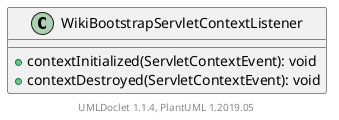@startuml

    class WikiBootstrapServletContextListener [[WikiBootstrapServletContextListener.html]] {
        +contextInitialized(ServletContextEvent): void
        +contextDestroyed(ServletContextEvent): void
    }


    center footer UMLDoclet 1.1.4, PlantUML 1.2019.05
@enduml
